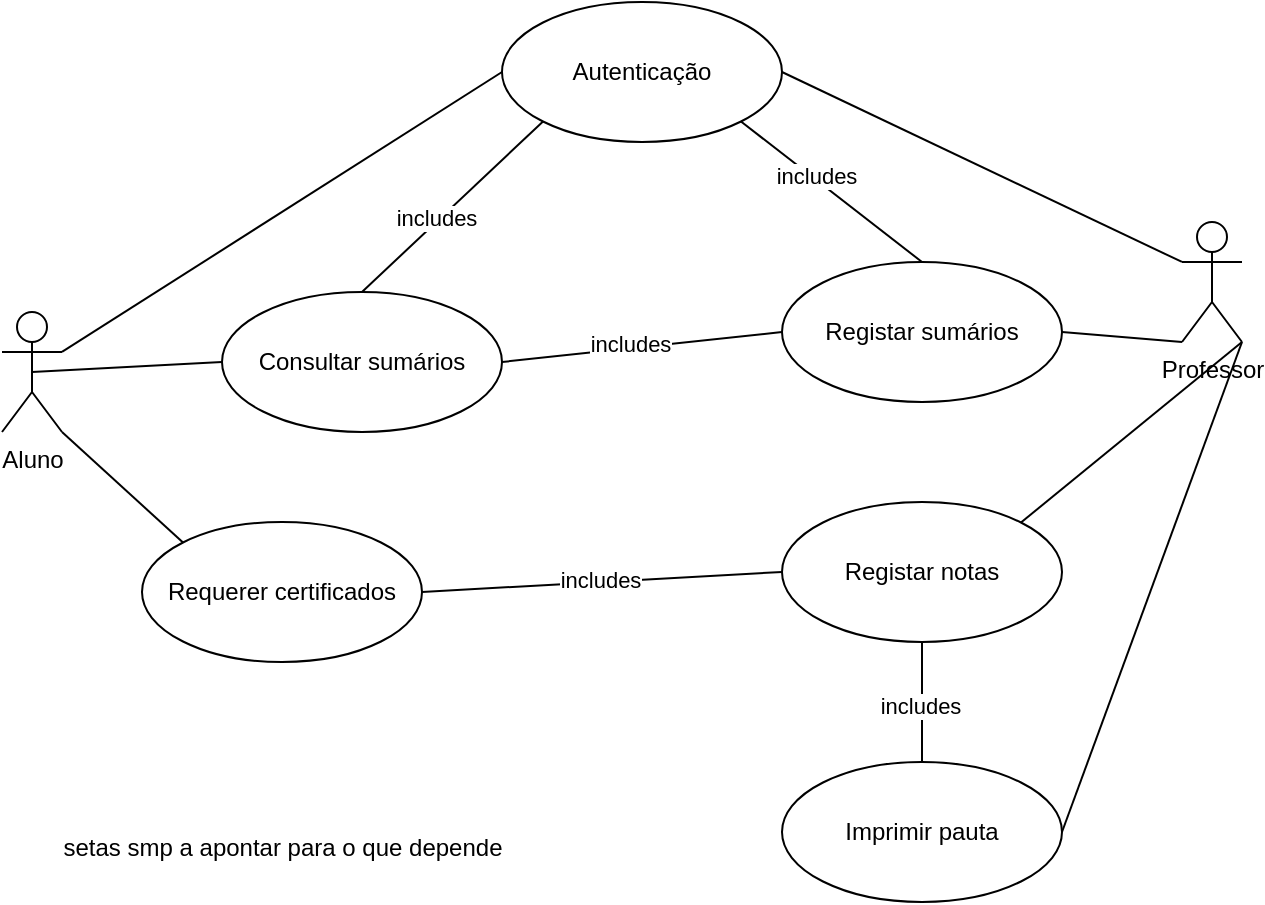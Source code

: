 <mxfile version="26.0.15" pages="2">
  <diagram name="Escola" id="cRS-5wic6ikiXNKQri85">
    <mxGraphModel dx="1050" dy="557" grid="1" gridSize="10" guides="1" tooltips="1" connect="1" arrows="1" fold="1" page="1" pageScale="1" pageWidth="827" pageHeight="1169" math="0" shadow="0">
      <root>
        <mxCell id="0" />
        <mxCell id="1" parent="0" />
        <mxCell id="ZCJ19COI036ZCZFv21rg-1" value="Aluno" style="shape=umlActor;verticalLabelPosition=bottom;verticalAlign=top;html=1;" vertex="1" parent="1">
          <mxGeometry x="80" y="195" width="30" height="60" as="geometry" />
        </mxCell>
        <mxCell id="ZCJ19COI036ZCZFv21rg-2" value="Consultar sumários" style="ellipse;whiteSpace=wrap;html=1;" vertex="1" parent="1">
          <mxGeometry x="190" y="185" width="140" height="70" as="geometry" />
        </mxCell>
        <mxCell id="ZCJ19COI036ZCZFv21rg-3" value="Professor" style="shape=umlActor;verticalLabelPosition=bottom;verticalAlign=top;html=1;" vertex="1" parent="1">
          <mxGeometry x="670" y="150" width="30" height="60" as="geometry" />
        </mxCell>
        <mxCell id="ZCJ19COI036ZCZFv21rg-4" value="Registar sumários" style="ellipse;whiteSpace=wrap;html=1;" vertex="1" parent="1">
          <mxGeometry x="470" y="170" width="140" height="70" as="geometry" />
        </mxCell>
        <mxCell id="ZCJ19COI036ZCZFv21rg-5" value="Registar notas" style="ellipse;whiteSpace=wrap;html=1;" vertex="1" parent="1">
          <mxGeometry x="470" y="290" width="140" height="70" as="geometry" />
        </mxCell>
        <mxCell id="ZCJ19COI036ZCZFv21rg-6" value="Imprimir pauta" style="ellipse;whiteSpace=wrap;html=1;" vertex="1" parent="1">
          <mxGeometry x="470" y="420" width="140" height="70" as="geometry" />
        </mxCell>
        <mxCell id="ZCJ19COI036ZCZFv21rg-7" value="Requerer certificados" style="ellipse;whiteSpace=wrap;html=1;" vertex="1" parent="1">
          <mxGeometry x="150" y="300" width="140" height="70" as="geometry" />
        </mxCell>
        <mxCell id="ZCJ19COI036ZCZFv21rg-8" value="Autenticação" style="ellipse;whiteSpace=wrap;html=1;" vertex="1" parent="1">
          <mxGeometry x="330" y="40" width="140" height="70" as="geometry" />
        </mxCell>
        <mxCell id="ZCJ19COI036ZCZFv21rg-12" value="" style="endArrow=none;html=1;rounded=0;entryX=0;entryY=1;entryDx=0;entryDy=0;exitX=0.5;exitY=0;exitDx=0;exitDy=0;" edge="1" parent="1" source="ZCJ19COI036ZCZFv21rg-2" target="ZCJ19COI036ZCZFv21rg-8">
          <mxGeometry width="50" height="50" relative="1" as="geometry">
            <mxPoint x="390" y="320" as="sourcePoint" />
            <mxPoint x="440" y="270" as="targetPoint" />
          </mxGeometry>
        </mxCell>
        <mxCell id="ZCJ19COI036ZCZFv21rg-13" value="includes" style="edgeLabel;html=1;align=center;verticalAlign=middle;resizable=0;points=[];" vertex="1" connectable="0" parent="ZCJ19COI036ZCZFv21rg-12">
          <mxGeometry x="-0.161" y="2" relative="1" as="geometry">
            <mxPoint as="offset" />
          </mxGeometry>
        </mxCell>
        <mxCell id="ZCJ19COI036ZCZFv21rg-14" value="" style="endArrow=none;html=1;rounded=0;exitX=1;exitY=0.333;exitDx=0;exitDy=0;exitPerimeter=0;entryX=0;entryY=0.5;entryDx=0;entryDy=0;" edge="1" parent="1" source="ZCJ19COI036ZCZFv21rg-1" target="ZCJ19COI036ZCZFv21rg-8">
          <mxGeometry width="50" height="50" relative="1" as="geometry">
            <mxPoint x="390" y="320" as="sourcePoint" />
            <mxPoint x="440" y="270" as="targetPoint" />
          </mxGeometry>
        </mxCell>
        <mxCell id="ZCJ19COI036ZCZFv21rg-15" value="" style="endArrow=none;html=1;rounded=0;entryX=0;entryY=0.333;entryDx=0;entryDy=0;entryPerimeter=0;exitX=1;exitY=0.5;exitDx=0;exitDy=0;" edge="1" parent="1" source="ZCJ19COI036ZCZFv21rg-8" target="ZCJ19COI036ZCZFv21rg-3">
          <mxGeometry width="50" height="50" relative="1" as="geometry">
            <mxPoint x="390" y="320" as="sourcePoint" />
            <mxPoint x="440" y="270" as="targetPoint" />
          </mxGeometry>
        </mxCell>
        <mxCell id="ZCJ19COI036ZCZFv21rg-16" value="" style="endArrow=none;html=1;rounded=0;entryX=0.5;entryY=0;entryDx=0;entryDy=0;exitX=1;exitY=1;exitDx=0;exitDy=0;" edge="1" parent="1" source="ZCJ19COI036ZCZFv21rg-8" target="ZCJ19COI036ZCZFv21rg-4">
          <mxGeometry width="50" height="50" relative="1" as="geometry">
            <mxPoint x="390" y="320" as="sourcePoint" />
            <mxPoint x="440" y="270" as="targetPoint" />
          </mxGeometry>
        </mxCell>
        <mxCell id="ZCJ19COI036ZCZFv21rg-17" value="includes" style="edgeLabel;html=1;align=center;verticalAlign=middle;resizable=0;points=[];" vertex="1" connectable="0" parent="ZCJ19COI036ZCZFv21rg-16">
          <mxGeometry x="-0.194" y="1" relative="1" as="geometry">
            <mxPoint as="offset" />
          </mxGeometry>
        </mxCell>
        <mxCell id="ZCJ19COI036ZCZFv21rg-18" value="" style="endArrow=none;html=1;rounded=0;exitX=1;exitY=0.5;exitDx=0;exitDy=0;entryX=0;entryY=0.5;entryDx=0;entryDy=0;" edge="1" parent="1" source="ZCJ19COI036ZCZFv21rg-2" target="ZCJ19COI036ZCZFv21rg-4">
          <mxGeometry width="50" height="50" relative="1" as="geometry">
            <mxPoint x="390" y="320" as="sourcePoint" />
            <mxPoint x="440" y="270" as="targetPoint" />
          </mxGeometry>
        </mxCell>
        <mxCell id="ZCJ19COI036ZCZFv21rg-19" value="includes" style="edgeLabel;html=1;align=center;verticalAlign=middle;resizable=0;points=[];" vertex="1" connectable="0" parent="ZCJ19COI036ZCZFv21rg-18">
          <mxGeometry x="-0.085" y="2" relative="1" as="geometry">
            <mxPoint as="offset" />
          </mxGeometry>
        </mxCell>
        <mxCell id="ZCJ19COI036ZCZFv21rg-20" value="" style="endArrow=none;html=1;rounded=0;exitX=1;exitY=1;exitDx=0;exitDy=0;exitPerimeter=0;entryX=0;entryY=0;entryDx=0;entryDy=0;" edge="1" parent="1" source="ZCJ19COI036ZCZFv21rg-1" target="ZCJ19COI036ZCZFv21rg-7">
          <mxGeometry width="50" height="50" relative="1" as="geometry">
            <mxPoint x="390" y="320" as="sourcePoint" />
            <mxPoint x="440" y="270" as="targetPoint" />
          </mxGeometry>
        </mxCell>
        <mxCell id="ZCJ19COI036ZCZFv21rg-21" value="" style="endArrow=none;html=1;rounded=0;entryX=0;entryY=1;entryDx=0;entryDy=0;entryPerimeter=0;exitX=1;exitY=0.5;exitDx=0;exitDy=0;" edge="1" parent="1" source="ZCJ19COI036ZCZFv21rg-4" target="ZCJ19COI036ZCZFv21rg-3">
          <mxGeometry width="50" height="50" relative="1" as="geometry">
            <mxPoint x="390" y="320" as="sourcePoint" />
            <mxPoint x="440" y="270" as="targetPoint" />
          </mxGeometry>
        </mxCell>
        <mxCell id="ZCJ19COI036ZCZFv21rg-22" value="" style="endArrow=none;html=1;rounded=0;entryX=1;entryY=1;entryDx=0;entryDy=0;entryPerimeter=0;exitX=1;exitY=0;exitDx=0;exitDy=0;" edge="1" parent="1" source="ZCJ19COI036ZCZFv21rg-5" target="ZCJ19COI036ZCZFv21rg-3">
          <mxGeometry width="50" height="50" relative="1" as="geometry">
            <mxPoint x="390" y="320" as="sourcePoint" />
            <mxPoint x="440" y="270" as="targetPoint" />
          </mxGeometry>
        </mxCell>
        <mxCell id="ZCJ19COI036ZCZFv21rg-23" value="" style="endArrow=none;html=1;rounded=0;entryX=1;entryY=1;entryDx=0;entryDy=0;entryPerimeter=0;exitX=1;exitY=0.5;exitDx=0;exitDy=0;" edge="1" parent="1" source="ZCJ19COI036ZCZFv21rg-6" target="ZCJ19COI036ZCZFv21rg-3">
          <mxGeometry width="50" height="50" relative="1" as="geometry">
            <mxPoint x="390" y="320" as="sourcePoint" />
            <mxPoint x="440" y="270" as="targetPoint" />
          </mxGeometry>
        </mxCell>
        <mxCell id="ZCJ19COI036ZCZFv21rg-28" value="" style="endArrow=none;html=1;rounded=0;entryX=0.5;entryY=1;entryDx=0;entryDy=0;" edge="1" parent="1" source="ZCJ19COI036ZCZFv21rg-6" target="ZCJ19COI036ZCZFv21rg-5">
          <mxGeometry width="50" height="50" relative="1" as="geometry">
            <mxPoint x="390" y="320" as="sourcePoint" />
            <mxPoint x="440" y="270" as="targetPoint" />
          </mxGeometry>
        </mxCell>
        <mxCell id="ZCJ19COI036ZCZFv21rg-29" value="includes" style="edgeLabel;html=1;align=center;verticalAlign=middle;resizable=0;points=[];" vertex="1" connectable="0" parent="ZCJ19COI036ZCZFv21rg-28">
          <mxGeometry x="-0.067" y="1" relative="1" as="geometry">
            <mxPoint as="offset" />
          </mxGeometry>
        </mxCell>
        <mxCell id="DoLE7z8-9PukhtUVuh0R-4" value="" style="endArrow=none;html=1;rounded=0;exitX=1;exitY=0.5;exitDx=0;exitDy=0;entryX=0;entryY=0.5;entryDx=0;entryDy=0;" edge="1" parent="1" source="ZCJ19COI036ZCZFv21rg-7" target="ZCJ19COI036ZCZFv21rg-5">
          <mxGeometry width="50" height="50" relative="1" as="geometry">
            <mxPoint x="390" y="350" as="sourcePoint" />
            <mxPoint x="300" y="440" as="targetPoint" />
          </mxGeometry>
        </mxCell>
        <mxCell id="DoLE7z8-9PukhtUVuh0R-6" value="includes" style="edgeLabel;html=1;align=center;verticalAlign=middle;resizable=0;points=[];" vertex="1" connectable="0" parent="DoLE7z8-9PukhtUVuh0R-4">
          <mxGeometry x="-0.013" y="1" relative="1" as="geometry">
            <mxPoint as="offset" />
          </mxGeometry>
        </mxCell>
        <mxCell id="DoLE7z8-9PukhtUVuh0R-5" value="" style="endArrow=none;html=1;rounded=0;exitX=0.5;exitY=0.5;exitDx=0;exitDy=0;exitPerimeter=0;entryX=0;entryY=0.5;entryDx=0;entryDy=0;" edge="1" parent="1" source="ZCJ19COI036ZCZFv21rg-1" target="ZCJ19COI036ZCZFv21rg-2">
          <mxGeometry width="50" height="50" relative="1" as="geometry">
            <mxPoint x="390" y="350" as="sourcePoint" />
            <mxPoint x="440" y="300" as="targetPoint" />
          </mxGeometry>
        </mxCell>
        <mxCell id="DoLE7z8-9PukhtUVuh0R-7" value="setas smp a apontar para o que depende" style="text;html=1;align=center;verticalAlign=middle;resizable=0;points=[];autosize=1;strokeColor=none;fillColor=none;" vertex="1" parent="1">
          <mxGeometry x="100" y="448" width="240" height="30" as="geometry" />
        </mxCell>
      </root>
    </mxGraphModel>
  </diagram>
  <diagram id="9nvqBFdjm2yG7ulg17sa" name="Filas de espera">
    <mxGraphModel dx="1050" dy="557" grid="1" gridSize="10" guides="1" tooltips="1" connect="1" arrows="1" fold="1" page="1" pageScale="1" pageWidth="827" pageHeight="1169" math="0" shadow="0">
      <root>
        <mxCell id="0" />
        <mxCell id="1" parent="0" />
      </root>
    </mxGraphModel>
  </diagram>
</mxfile>
